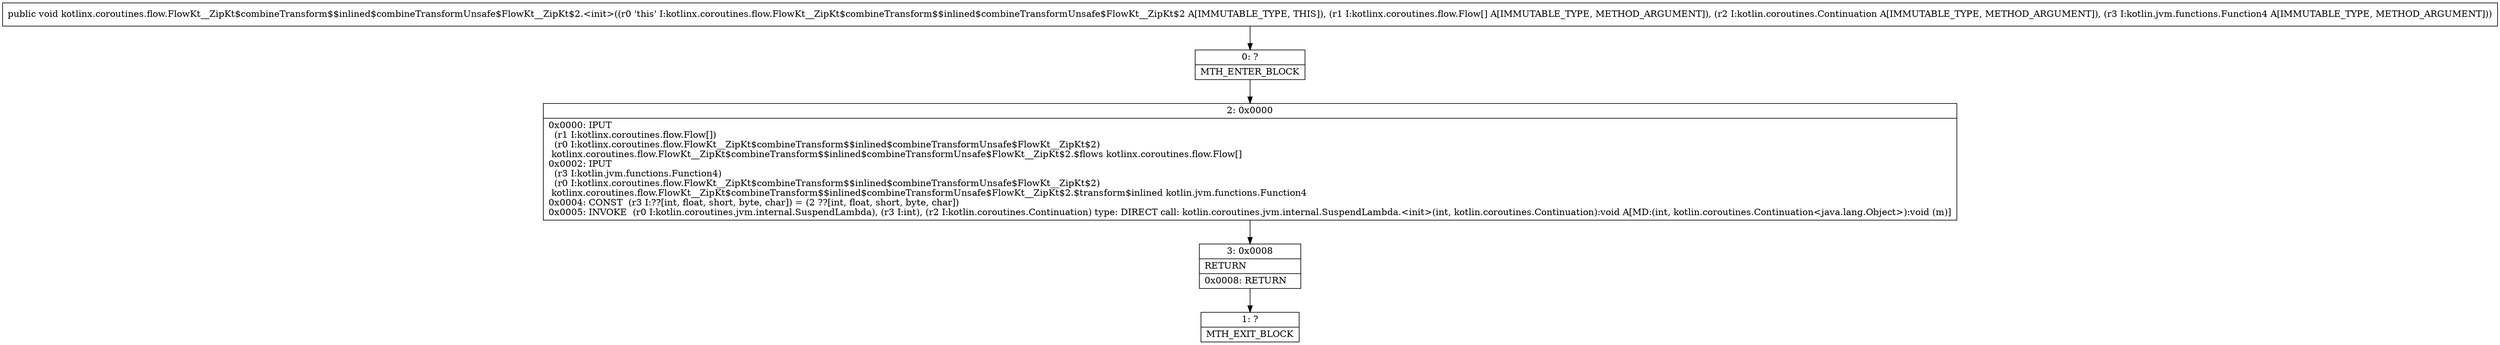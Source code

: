 digraph "CFG forkotlinx.coroutines.flow.FlowKt__ZipKt$combineTransform$$inlined$combineTransformUnsafe$FlowKt__ZipKt$2.\<init\>([Lkotlinx\/coroutines\/flow\/Flow;Lkotlin\/coroutines\/Continuation;Lkotlin\/jvm\/functions\/Function4;)V" {
Node_0 [shape=record,label="{0\:\ ?|MTH_ENTER_BLOCK\l}"];
Node_2 [shape=record,label="{2\:\ 0x0000|0x0000: IPUT  \l  (r1 I:kotlinx.coroutines.flow.Flow[])\l  (r0 I:kotlinx.coroutines.flow.FlowKt__ZipKt$combineTransform$$inlined$combineTransformUnsafe$FlowKt__ZipKt$2)\l kotlinx.coroutines.flow.FlowKt__ZipKt$combineTransform$$inlined$combineTransformUnsafe$FlowKt__ZipKt$2.$flows kotlinx.coroutines.flow.Flow[] \l0x0002: IPUT  \l  (r3 I:kotlin.jvm.functions.Function4)\l  (r0 I:kotlinx.coroutines.flow.FlowKt__ZipKt$combineTransform$$inlined$combineTransformUnsafe$FlowKt__ZipKt$2)\l kotlinx.coroutines.flow.FlowKt__ZipKt$combineTransform$$inlined$combineTransformUnsafe$FlowKt__ZipKt$2.$transform$inlined kotlin.jvm.functions.Function4 \l0x0004: CONST  (r3 I:??[int, float, short, byte, char]) = (2 ??[int, float, short, byte, char]) \l0x0005: INVOKE  (r0 I:kotlin.coroutines.jvm.internal.SuspendLambda), (r3 I:int), (r2 I:kotlin.coroutines.Continuation) type: DIRECT call: kotlin.coroutines.jvm.internal.SuspendLambda.\<init\>(int, kotlin.coroutines.Continuation):void A[MD:(int, kotlin.coroutines.Continuation\<java.lang.Object\>):void (m)]\l}"];
Node_3 [shape=record,label="{3\:\ 0x0008|RETURN\l|0x0008: RETURN   \l}"];
Node_1 [shape=record,label="{1\:\ ?|MTH_EXIT_BLOCK\l}"];
MethodNode[shape=record,label="{public void kotlinx.coroutines.flow.FlowKt__ZipKt$combineTransform$$inlined$combineTransformUnsafe$FlowKt__ZipKt$2.\<init\>((r0 'this' I:kotlinx.coroutines.flow.FlowKt__ZipKt$combineTransform$$inlined$combineTransformUnsafe$FlowKt__ZipKt$2 A[IMMUTABLE_TYPE, THIS]), (r1 I:kotlinx.coroutines.flow.Flow[] A[IMMUTABLE_TYPE, METHOD_ARGUMENT]), (r2 I:kotlin.coroutines.Continuation A[IMMUTABLE_TYPE, METHOD_ARGUMENT]), (r3 I:kotlin.jvm.functions.Function4 A[IMMUTABLE_TYPE, METHOD_ARGUMENT])) }"];
MethodNode -> Node_0;Node_0 -> Node_2;
Node_2 -> Node_3;
Node_3 -> Node_1;
}

